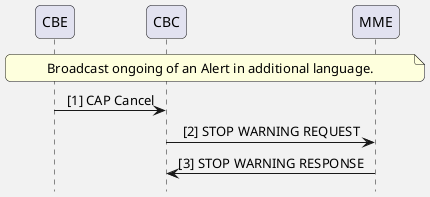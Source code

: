 @startuml
hide footbox
skinparam Shadowing false
skinparam BackgroundColor #f2f2f2
skinparam SequenceGroupBodyBackgroundColor transparent
skinparam roundcorner 10
skinparam ParticipantPadding 30
skinparam BoxPadding 10
skinparam SequenceGroupBorderColor #a0a0ff
skinparam SequenceMessageAlign center

participant CBE as cbe
participant CBC as cbc
participant MME as mme

note across: Broadcast ongoing of an Alert in additional language. 

cbe -> cbc: [1] CAP Cancel
cbc -> mme: [2] STOP WARNING REQUEST
mme -> cbc: [3] STOP WARNING RESPONSE

@enduml